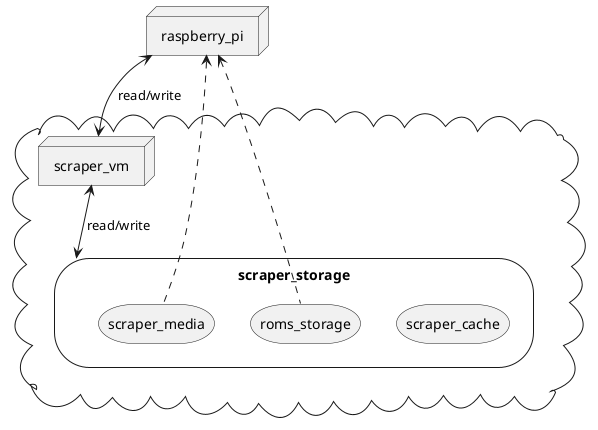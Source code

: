 @startuml architecture

cloud {
    node scraper_vm
    storage scraper_storage {
        storage scraper_cache
        storage scraper_media
        storage roms_storage
    }
}

node raspberry_pi

raspberry_pi <--> scraper_vm : read/write
scraper_vm <--> scraper_storage : read/write

raspberry_pi <.. scraper_media
raspberry_pi <.. roms_storage

@enduml
